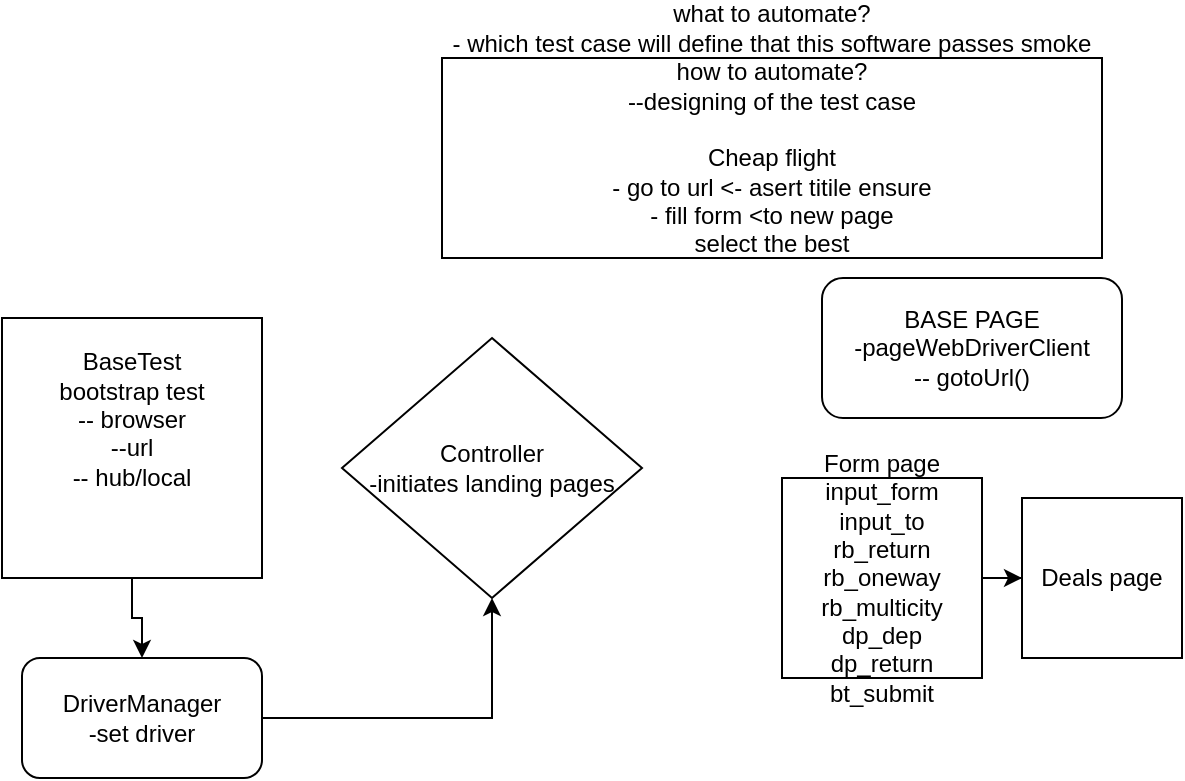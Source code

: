 <mxfile version="14.7.10" type="github">
  <diagram id="C5RBs43oDa-KdzZeNtuy" name="Page-1">
    <mxGraphModel dx="719" dy="472" grid="1" gridSize="10" guides="1" tooltips="1" connect="1" arrows="1" fold="1" page="1" pageScale="1" pageWidth="827" pageHeight="1169" math="0" shadow="0">
      <root>
        <mxCell id="WIyWlLk6GJQsqaUBKTNV-0" />
        <mxCell id="WIyWlLk6GJQsqaUBKTNV-1" parent="WIyWlLk6GJQsqaUBKTNV-0" />
        <mxCell id="JFldLnWWz-I7eqgreNby-8" value="" style="edgeStyle=orthogonalEdgeStyle;rounded=0;orthogonalLoop=1;jettySize=auto;html=1;" edge="1" parent="WIyWlLk6GJQsqaUBKTNV-1" source="JFldLnWWz-I7eqgreNby-1" target="JFldLnWWz-I7eqgreNby-7">
          <mxGeometry relative="1" as="geometry" />
        </mxCell>
        <mxCell id="JFldLnWWz-I7eqgreNby-1" value="&lt;div&gt;BaseTest&lt;/div&gt;&lt;div&gt;bootstrap test&lt;/div&gt;&lt;div&gt;-- browser&lt;/div&gt;&lt;div&gt;--url&lt;/div&gt;&lt;div&gt;-- hub/local&lt;br&gt;&lt;/div&gt;&lt;div&gt;&lt;br&gt;&lt;/div&gt;&lt;div&gt;&lt;br&gt;&lt;/div&gt;" style="whiteSpace=wrap;html=1;aspect=fixed;" vertex="1" parent="WIyWlLk6GJQsqaUBKTNV-1">
          <mxGeometry x="10" y="160" width="130" height="130" as="geometry" />
        </mxCell>
        <mxCell id="JFldLnWWz-I7eqgreNby-12" style="edgeStyle=orthogonalEdgeStyle;rounded=0;orthogonalLoop=1;jettySize=auto;html=1;" edge="1" parent="WIyWlLk6GJQsqaUBKTNV-1" source="JFldLnWWz-I7eqgreNby-2" target="JFldLnWWz-I7eqgreNby-13">
          <mxGeometry relative="1" as="geometry">
            <mxPoint x="560" y="290" as="targetPoint" />
          </mxGeometry>
        </mxCell>
        <mxCell id="JFldLnWWz-I7eqgreNby-2" value="&lt;div&gt;Form page&lt;/div&gt;&lt;div&gt;input_form&lt;/div&gt;&lt;div&gt;input_to&lt;/div&gt;&lt;div&gt;rb_return&lt;/div&gt;&lt;div&gt;rb_oneway&lt;/div&gt;&lt;div&gt;rb_multicity&lt;/div&gt;&lt;div&gt;dp_dep&lt;/div&gt;&lt;div&gt;dp_return&lt;/div&gt;&lt;div&gt;bt_submit&lt;br&gt;&lt;/div&gt;" style="whiteSpace=wrap;html=1;aspect=fixed;" vertex="1" parent="WIyWlLk6GJQsqaUBKTNV-1">
          <mxGeometry x="400" y="240" width="100" height="100" as="geometry" />
        </mxCell>
        <mxCell id="JFldLnWWz-I7eqgreNby-6" value="&lt;div&gt;what to automate?&lt;/div&gt;&lt;div&gt;- which test case will define that this software passes smoke&lt;br&gt;&lt;/div&gt;&lt;div&gt;how to automate?&lt;/div&gt;&lt;div&gt;--designing of the test case&lt;/div&gt;&lt;div&gt;&lt;br&gt;&lt;/div&gt;&lt;div&gt;Cheap flight&lt;/div&gt;&lt;div&gt;- go to url &amp;lt;- asert titile ensure&lt;br&gt;&lt;/div&gt;&lt;div&gt;- fill form &amp;lt;to new page&lt;/div&gt;&lt;div&gt;select the best&lt;br&gt;&lt;/div&gt;&lt;div&gt;&lt;br&gt;&lt;/div&gt;&lt;div&gt;&lt;br&gt;&lt;/div&gt;" style="rounded=0;whiteSpace=wrap;html=1;" vertex="1" parent="WIyWlLk6GJQsqaUBKTNV-1">
          <mxGeometry x="230" y="30" width="330" height="100" as="geometry" />
        </mxCell>
        <mxCell id="JFldLnWWz-I7eqgreNby-10" style="edgeStyle=orthogonalEdgeStyle;rounded=0;orthogonalLoop=1;jettySize=auto;html=1;" edge="1" parent="WIyWlLk6GJQsqaUBKTNV-1" source="JFldLnWWz-I7eqgreNby-7" target="JFldLnWWz-I7eqgreNby-9">
          <mxGeometry relative="1" as="geometry" />
        </mxCell>
        <mxCell id="JFldLnWWz-I7eqgreNby-7" value="DriverManager&lt;br&gt;-set driver" style="rounded=1;whiteSpace=wrap;html=1;" vertex="1" parent="WIyWlLk6GJQsqaUBKTNV-1">
          <mxGeometry x="20" y="330" width="120" height="60" as="geometry" />
        </mxCell>
        <mxCell id="JFldLnWWz-I7eqgreNby-9" value="&lt;div&gt;Controller&lt;/div&gt;&lt;div&gt;-initiates landing pages&lt;br&gt;&lt;/div&gt;" style="rhombus;whiteSpace=wrap;html=1;" vertex="1" parent="WIyWlLk6GJQsqaUBKTNV-1">
          <mxGeometry x="180" y="170" width="150" height="130" as="geometry" />
        </mxCell>
        <mxCell id="JFldLnWWz-I7eqgreNby-11" value="&lt;div&gt;BASE PAGE&lt;/div&gt;&lt;div&gt;-pageWebDriverClient&lt;/div&gt;&lt;div&gt;-- gotoUrl()&lt;br&gt;&lt;/div&gt;" style="rounded=1;whiteSpace=wrap;html=1;" vertex="1" parent="WIyWlLk6GJQsqaUBKTNV-1">
          <mxGeometry x="420" y="140" width="150" height="70" as="geometry" />
        </mxCell>
        <mxCell id="JFldLnWWz-I7eqgreNby-13" value="Deals page" style="whiteSpace=wrap;html=1;aspect=fixed;" vertex="1" parent="WIyWlLk6GJQsqaUBKTNV-1">
          <mxGeometry x="520" y="250" width="80" height="80" as="geometry" />
        </mxCell>
      </root>
    </mxGraphModel>
  </diagram>
</mxfile>
